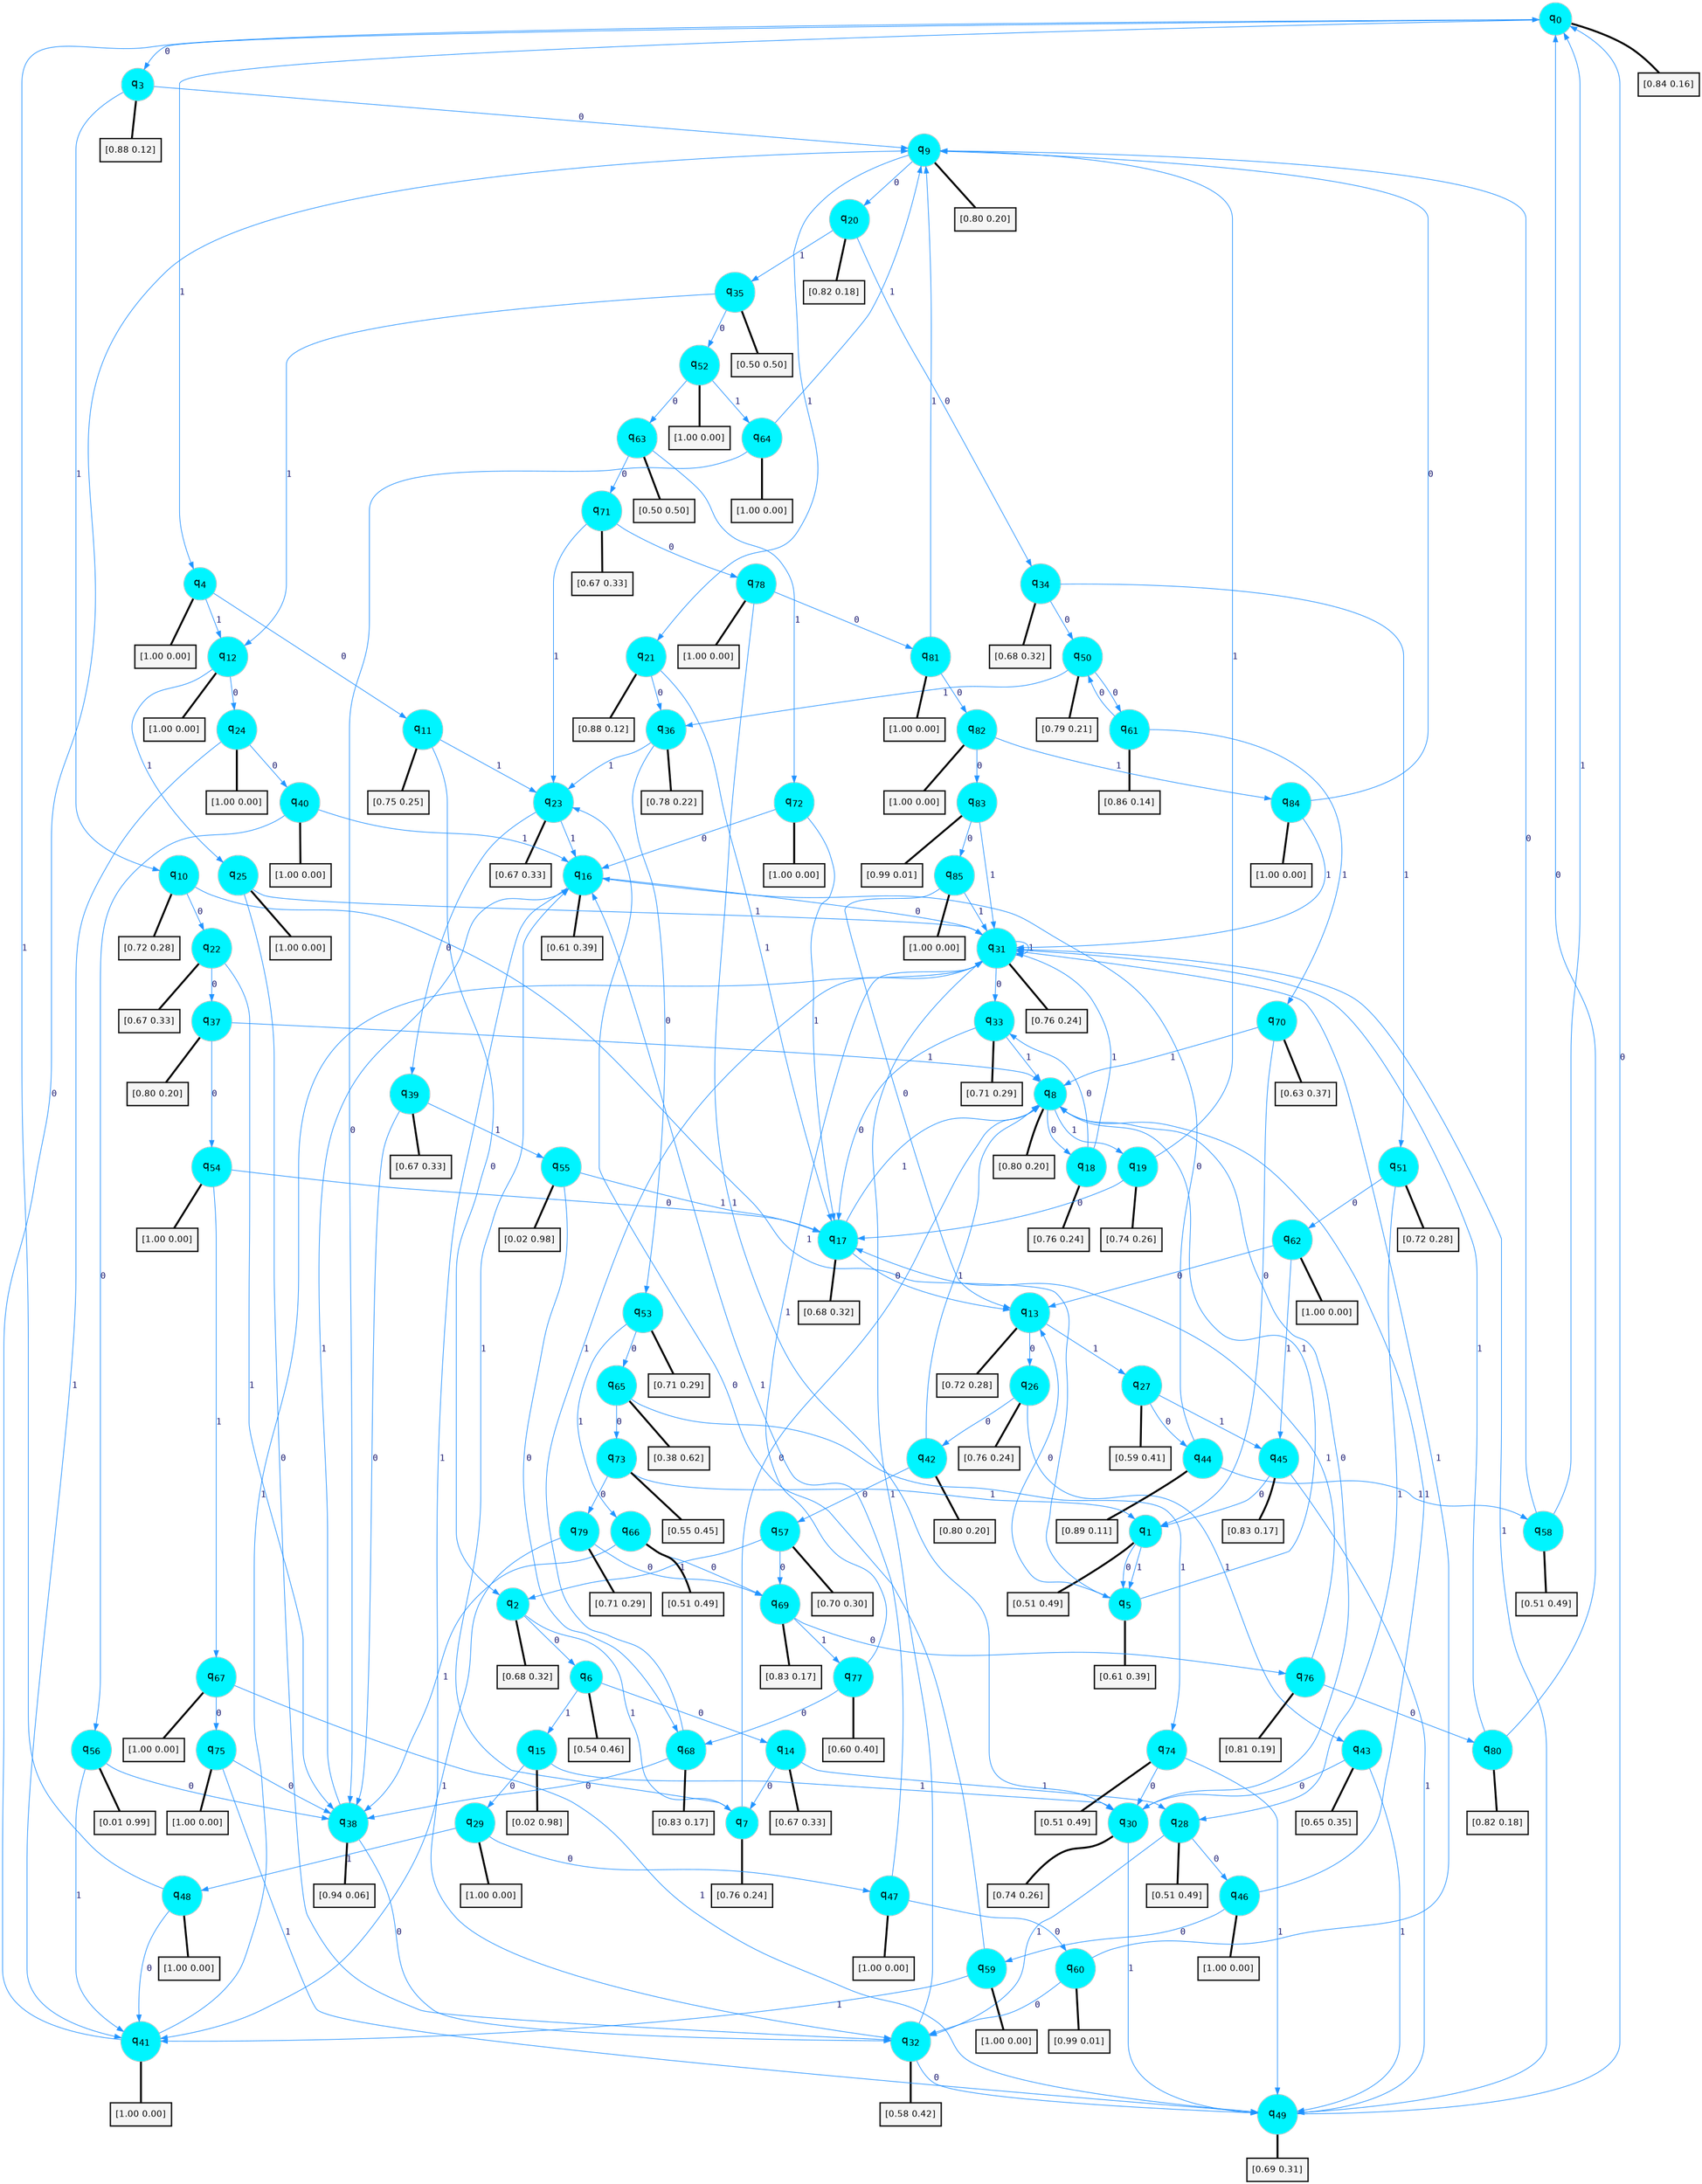 digraph G {
graph [
bgcolor=transparent, dpi=300, rankdir=TD, size="40,25"];
node [
color=gray, fillcolor=turquoise1, fontcolor=black, fontname=Helvetica, fontsize=16, fontweight=bold, shape=circle, style=filled];
edge [
arrowsize=1, color=dodgerblue1, fontcolor=midnightblue, fontname=courier, fontweight=bold, penwidth=1, style=solid, weight=20];
0[label=<q<SUB>0</SUB>>];
1[label=<q<SUB>1</SUB>>];
2[label=<q<SUB>2</SUB>>];
3[label=<q<SUB>3</SUB>>];
4[label=<q<SUB>4</SUB>>];
5[label=<q<SUB>5</SUB>>];
6[label=<q<SUB>6</SUB>>];
7[label=<q<SUB>7</SUB>>];
8[label=<q<SUB>8</SUB>>];
9[label=<q<SUB>9</SUB>>];
10[label=<q<SUB>10</SUB>>];
11[label=<q<SUB>11</SUB>>];
12[label=<q<SUB>12</SUB>>];
13[label=<q<SUB>13</SUB>>];
14[label=<q<SUB>14</SUB>>];
15[label=<q<SUB>15</SUB>>];
16[label=<q<SUB>16</SUB>>];
17[label=<q<SUB>17</SUB>>];
18[label=<q<SUB>18</SUB>>];
19[label=<q<SUB>19</SUB>>];
20[label=<q<SUB>20</SUB>>];
21[label=<q<SUB>21</SUB>>];
22[label=<q<SUB>22</SUB>>];
23[label=<q<SUB>23</SUB>>];
24[label=<q<SUB>24</SUB>>];
25[label=<q<SUB>25</SUB>>];
26[label=<q<SUB>26</SUB>>];
27[label=<q<SUB>27</SUB>>];
28[label=<q<SUB>28</SUB>>];
29[label=<q<SUB>29</SUB>>];
30[label=<q<SUB>30</SUB>>];
31[label=<q<SUB>31</SUB>>];
32[label=<q<SUB>32</SUB>>];
33[label=<q<SUB>33</SUB>>];
34[label=<q<SUB>34</SUB>>];
35[label=<q<SUB>35</SUB>>];
36[label=<q<SUB>36</SUB>>];
37[label=<q<SUB>37</SUB>>];
38[label=<q<SUB>38</SUB>>];
39[label=<q<SUB>39</SUB>>];
40[label=<q<SUB>40</SUB>>];
41[label=<q<SUB>41</SUB>>];
42[label=<q<SUB>42</SUB>>];
43[label=<q<SUB>43</SUB>>];
44[label=<q<SUB>44</SUB>>];
45[label=<q<SUB>45</SUB>>];
46[label=<q<SUB>46</SUB>>];
47[label=<q<SUB>47</SUB>>];
48[label=<q<SUB>48</SUB>>];
49[label=<q<SUB>49</SUB>>];
50[label=<q<SUB>50</SUB>>];
51[label=<q<SUB>51</SUB>>];
52[label=<q<SUB>52</SUB>>];
53[label=<q<SUB>53</SUB>>];
54[label=<q<SUB>54</SUB>>];
55[label=<q<SUB>55</SUB>>];
56[label=<q<SUB>56</SUB>>];
57[label=<q<SUB>57</SUB>>];
58[label=<q<SUB>58</SUB>>];
59[label=<q<SUB>59</SUB>>];
60[label=<q<SUB>60</SUB>>];
61[label=<q<SUB>61</SUB>>];
62[label=<q<SUB>62</SUB>>];
63[label=<q<SUB>63</SUB>>];
64[label=<q<SUB>64</SUB>>];
65[label=<q<SUB>65</SUB>>];
66[label=<q<SUB>66</SUB>>];
67[label=<q<SUB>67</SUB>>];
68[label=<q<SUB>68</SUB>>];
69[label=<q<SUB>69</SUB>>];
70[label=<q<SUB>70</SUB>>];
71[label=<q<SUB>71</SUB>>];
72[label=<q<SUB>72</SUB>>];
73[label=<q<SUB>73</SUB>>];
74[label=<q<SUB>74</SUB>>];
75[label=<q<SUB>75</SUB>>];
76[label=<q<SUB>76</SUB>>];
77[label=<q<SUB>77</SUB>>];
78[label=<q<SUB>78</SUB>>];
79[label=<q<SUB>79</SUB>>];
80[label=<q<SUB>80</SUB>>];
81[label=<q<SUB>81</SUB>>];
82[label=<q<SUB>82</SUB>>];
83[label=<q<SUB>83</SUB>>];
84[label=<q<SUB>84</SUB>>];
85[label=<q<SUB>85</SUB>>];
86[label="[0.84 0.16]", shape=box,fontcolor=black, fontname=Helvetica, fontsize=14, penwidth=2, fillcolor=whitesmoke,color=black];
87[label="[0.51 0.49]", shape=box,fontcolor=black, fontname=Helvetica, fontsize=14, penwidth=2, fillcolor=whitesmoke,color=black];
88[label="[0.68 0.32]", shape=box,fontcolor=black, fontname=Helvetica, fontsize=14, penwidth=2, fillcolor=whitesmoke,color=black];
89[label="[0.88 0.12]", shape=box,fontcolor=black, fontname=Helvetica, fontsize=14, penwidth=2, fillcolor=whitesmoke,color=black];
90[label="[1.00 0.00]", shape=box,fontcolor=black, fontname=Helvetica, fontsize=14, penwidth=2, fillcolor=whitesmoke,color=black];
91[label="[0.61 0.39]", shape=box,fontcolor=black, fontname=Helvetica, fontsize=14, penwidth=2, fillcolor=whitesmoke,color=black];
92[label="[0.54 0.46]", shape=box,fontcolor=black, fontname=Helvetica, fontsize=14, penwidth=2, fillcolor=whitesmoke,color=black];
93[label="[0.76 0.24]", shape=box,fontcolor=black, fontname=Helvetica, fontsize=14, penwidth=2, fillcolor=whitesmoke,color=black];
94[label="[0.80 0.20]", shape=box,fontcolor=black, fontname=Helvetica, fontsize=14, penwidth=2, fillcolor=whitesmoke,color=black];
95[label="[0.80 0.20]", shape=box,fontcolor=black, fontname=Helvetica, fontsize=14, penwidth=2, fillcolor=whitesmoke,color=black];
96[label="[0.72 0.28]", shape=box,fontcolor=black, fontname=Helvetica, fontsize=14, penwidth=2, fillcolor=whitesmoke,color=black];
97[label="[0.75 0.25]", shape=box,fontcolor=black, fontname=Helvetica, fontsize=14, penwidth=2, fillcolor=whitesmoke,color=black];
98[label="[1.00 0.00]", shape=box,fontcolor=black, fontname=Helvetica, fontsize=14, penwidth=2, fillcolor=whitesmoke,color=black];
99[label="[0.72 0.28]", shape=box,fontcolor=black, fontname=Helvetica, fontsize=14, penwidth=2, fillcolor=whitesmoke,color=black];
100[label="[0.67 0.33]", shape=box,fontcolor=black, fontname=Helvetica, fontsize=14, penwidth=2, fillcolor=whitesmoke,color=black];
101[label="[0.02 0.98]", shape=box,fontcolor=black, fontname=Helvetica, fontsize=14, penwidth=2, fillcolor=whitesmoke,color=black];
102[label="[0.61 0.39]", shape=box,fontcolor=black, fontname=Helvetica, fontsize=14, penwidth=2, fillcolor=whitesmoke,color=black];
103[label="[0.68 0.32]", shape=box,fontcolor=black, fontname=Helvetica, fontsize=14, penwidth=2, fillcolor=whitesmoke,color=black];
104[label="[0.76 0.24]", shape=box,fontcolor=black, fontname=Helvetica, fontsize=14, penwidth=2, fillcolor=whitesmoke,color=black];
105[label="[0.74 0.26]", shape=box,fontcolor=black, fontname=Helvetica, fontsize=14, penwidth=2, fillcolor=whitesmoke,color=black];
106[label="[0.82 0.18]", shape=box,fontcolor=black, fontname=Helvetica, fontsize=14, penwidth=2, fillcolor=whitesmoke,color=black];
107[label="[0.88 0.12]", shape=box,fontcolor=black, fontname=Helvetica, fontsize=14, penwidth=2, fillcolor=whitesmoke,color=black];
108[label="[0.67 0.33]", shape=box,fontcolor=black, fontname=Helvetica, fontsize=14, penwidth=2, fillcolor=whitesmoke,color=black];
109[label="[0.67 0.33]", shape=box,fontcolor=black, fontname=Helvetica, fontsize=14, penwidth=2, fillcolor=whitesmoke,color=black];
110[label="[1.00 0.00]", shape=box,fontcolor=black, fontname=Helvetica, fontsize=14, penwidth=2, fillcolor=whitesmoke,color=black];
111[label="[1.00 0.00]", shape=box,fontcolor=black, fontname=Helvetica, fontsize=14, penwidth=2, fillcolor=whitesmoke,color=black];
112[label="[0.76 0.24]", shape=box,fontcolor=black, fontname=Helvetica, fontsize=14, penwidth=2, fillcolor=whitesmoke,color=black];
113[label="[0.59 0.41]", shape=box,fontcolor=black, fontname=Helvetica, fontsize=14, penwidth=2, fillcolor=whitesmoke,color=black];
114[label="[0.51 0.49]", shape=box,fontcolor=black, fontname=Helvetica, fontsize=14, penwidth=2, fillcolor=whitesmoke,color=black];
115[label="[1.00 0.00]", shape=box,fontcolor=black, fontname=Helvetica, fontsize=14, penwidth=2, fillcolor=whitesmoke,color=black];
116[label="[0.74 0.26]", shape=box,fontcolor=black, fontname=Helvetica, fontsize=14, penwidth=2, fillcolor=whitesmoke,color=black];
117[label="[0.76 0.24]", shape=box,fontcolor=black, fontname=Helvetica, fontsize=14, penwidth=2, fillcolor=whitesmoke,color=black];
118[label="[0.58 0.42]", shape=box,fontcolor=black, fontname=Helvetica, fontsize=14, penwidth=2, fillcolor=whitesmoke,color=black];
119[label="[0.71 0.29]", shape=box,fontcolor=black, fontname=Helvetica, fontsize=14, penwidth=2, fillcolor=whitesmoke,color=black];
120[label="[0.68 0.32]", shape=box,fontcolor=black, fontname=Helvetica, fontsize=14, penwidth=2, fillcolor=whitesmoke,color=black];
121[label="[0.50 0.50]", shape=box,fontcolor=black, fontname=Helvetica, fontsize=14, penwidth=2, fillcolor=whitesmoke,color=black];
122[label="[0.78 0.22]", shape=box,fontcolor=black, fontname=Helvetica, fontsize=14, penwidth=2, fillcolor=whitesmoke,color=black];
123[label="[0.80 0.20]", shape=box,fontcolor=black, fontname=Helvetica, fontsize=14, penwidth=2, fillcolor=whitesmoke,color=black];
124[label="[0.94 0.06]", shape=box,fontcolor=black, fontname=Helvetica, fontsize=14, penwidth=2, fillcolor=whitesmoke,color=black];
125[label="[0.67 0.33]", shape=box,fontcolor=black, fontname=Helvetica, fontsize=14, penwidth=2, fillcolor=whitesmoke,color=black];
126[label="[1.00 0.00]", shape=box,fontcolor=black, fontname=Helvetica, fontsize=14, penwidth=2, fillcolor=whitesmoke,color=black];
127[label="[1.00 0.00]", shape=box,fontcolor=black, fontname=Helvetica, fontsize=14, penwidth=2, fillcolor=whitesmoke,color=black];
128[label="[0.80 0.20]", shape=box,fontcolor=black, fontname=Helvetica, fontsize=14, penwidth=2, fillcolor=whitesmoke,color=black];
129[label="[0.65 0.35]", shape=box,fontcolor=black, fontname=Helvetica, fontsize=14, penwidth=2, fillcolor=whitesmoke,color=black];
130[label="[0.89 0.11]", shape=box,fontcolor=black, fontname=Helvetica, fontsize=14, penwidth=2, fillcolor=whitesmoke,color=black];
131[label="[0.83 0.17]", shape=box,fontcolor=black, fontname=Helvetica, fontsize=14, penwidth=2, fillcolor=whitesmoke,color=black];
132[label="[1.00 0.00]", shape=box,fontcolor=black, fontname=Helvetica, fontsize=14, penwidth=2, fillcolor=whitesmoke,color=black];
133[label="[1.00 0.00]", shape=box,fontcolor=black, fontname=Helvetica, fontsize=14, penwidth=2, fillcolor=whitesmoke,color=black];
134[label="[1.00 0.00]", shape=box,fontcolor=black, fontname=Helvetica, fontsize=14, penwidth=2, fillcolor=whitesmoke,color=black];
135[label="[0.69 0.31]", shape=box,fontcolor=black, fontname=Helvetica, fontsize=14, penwidth=2, fillcolor=whitesmoke,color=black];
136[label="[0.79 0.21]", shape=box,fontcolor=black, fontname=Helvetica, fontsize=14, penwidth=2, fillcolor=whitesmoke,color=black];
137[label="[0.72 0.28]", shape=box,fontcolor=black, fontname=Helvetica, fontsize=14, penwidth=2, fillcolor=whitesmoke,color=black];
138[label="[1.00 0.00]", shape=box,fontcolor=black, fontname=Helvetica, fontsize=14, penwidth=2, fillcolor=whitesmoke,color=black];
139[label="[0.71 0.29]", shape=box,fontcolor=black, fontname=Helvetica, fontsize=14, penwidth=2, fillcolor=whitesmoke,color=black];
140[label="[1.00 0.00]", shape=box,fontcolor=black, fontname=Helvetica, fontsize=14, penwidth=2, fillcolor=whitesmoke,color=black];
141[label="[0.02 0.98]", shape=box,fontcolor=black, fontname=Helvetica, fontsize=14, penwidth=2, fillcolor=whitesmoke,color=black];
142[label="[0.01 0.99]", shape=box,fontcolor=black, fontname=Helvetica, fontsize=14, penwidth=2, fillcolor=whitesmoke,color=black];
143[label="[0.70 0.30]", shape=box,fontcolor=black, fontname=Helvetica, fontsize=14, penwidth=2, fillcolor=whitesmoke,color=black];
144[label="[0.51 0.49]", shape=box,fontcolor=black, fontname=Helvetica, fontsize=14, penwidth=2, fillcolor=whitesmoke,color=black];
145[label="[1.00 0.00]", shape=box,fontcolor=black, fontname=Helvetica, fontsize=14, penwidth=2, fillcolor=whitesmoke,color=black];
146[label="[0.99 0.01]", shape=box,fontcolor=black, fontname=Helvetica, fontsize=14, penwidth=2, fillcolor=whitesmoke,color=black];
147[label="[0.86 0.14]", shape=box,fontcolor=black, fontname=Helvetica, fontsize=14, penwidth=2, fillcolor=whitesmoke,color=black];
148[label="[1.00 0.00]", shape=box,fontcolor=black, fontname=Helvetica, fontsize=14, penwidth=2, fillcolor=whitesmoke,color=black];
149[label="[0.50 0.50]", shape=box,fontcolor=black, fontname=Helvetica, fontsize=14, penwidth=2, fillcolor=whitesmoke,color=black];
150[label="[1.00 0.00]", shape=box,fontcolor=black, fontname=Helvetica, fontsize=14, penwidth=2, fillcolor=whitesmoke,color=black];
151[label="[0.38 0.62]", shape=box,fontcolor=black, fontname=Helvetica, fontsize=14, penwidth=2, fillcolor=whitesmoke,color=black];
152[label="[0.51 0.49]", shape=box,fontcolor=black, fontname=Helvetica, fontsize=14, penwidth=2, fillcolor=whitesmoke,color=black];
153[label="[1.00 0.00]", shape=box,fontcolor=black, fontname=Helvetica, fontsize=14, penwidth=2, fillcolor=whitesmoke,color=black];
154[label="[0.83 0.17]", shape=box,fontcolor=black, fontname=Helvetica, fontsize=14, penwidth=2, fillcolor=whitesmoke,color=black];
155[label="[0.83 0.17]", shape=box,fontcolor=black, fontname=Helvetica, fontsize=14, penwidth=2, fillcolor=whitesmoke,color=black];
156[label="[0.63 0.37]", shape=box,fontcolor=black, fontname=Helvetica, fontsize=14, penwidth=2, fillcolor=whitesmoke,color=black];
157[label="[0.67 0.33]", shape=box,fontcolor=black, fontname=Helvetica, fontsize=14, penwidth=2, fillcolor=whitesmoke,color=black];
158[label="[1.00 0.00]", shape=box,fontcolor=black, fontname=Helvetica, fontsize=14, penwidth=2, fillcolor=whitesmoke,color=black];
159[label="[0.55 0.45]", shape=box,fontcolor=black, fontname=Helvetica, fontsize=14, penwidth=2, fillcolor=whitesmoke,color=black];
160[label="[0.51 0.49]", shape=box,fontcolor=black, fontname=Helvetica, fontsize=14, penwidth=2, fillcolor=whitesmoke,color=black];
161[label="[1.00 0.00]", shape=box,fontcolor=black, fontname=Helvetica, fontsize=14, penwidth=2, fillcolor=whitesmoke,color=black];
162[label="[0.81 0.19]", shape=box,fontcolor=black, fontname=Helvetica, fontsize=14, penwidth=2, fillcolor=whitesmoke,color=black];
163[label="[0.60 0.40]", shape=box,fontcolor=black, fontname=Helvetica, fontsize=14, penwidth=2, fillcolor=whitesmoke,color=black];
164[label="[1.00 0.00]", shape=box,fontcolor=black, fontname=Helvetica, fontsize=14, penwidth=2, fillcolor=whitesmoke,color=black];
165[label="[0.71 0.29]", shape=box,fontcolor=black, fontname=Helvetica, fontsize=14, penwidth=2, fillcolor=whitesmoke,color=black];
166[label="[0.82 0.18]", shape=box,fontcolor=black, fontname=Helvetica, fontsize=14, penwidth=2, fillcolor=whitesmoke,color=black];
167[label="[1.00 0.00]", shape=box,fontcolor=black, fontname=Helvetica, fontsize=14, penwidth=2, fillcolor=whitesmoke,color=black];
168[label="[1.00 0.00]", shape=box,fontcolor=black, fontname=Helvetica, fontsize=14, penwidth=2, fillcolor=whitesmoke,color=black];
169[label="[0.99 0.01]", shape=box,fontcolor=black, fontname=Helvetica, fontsize=14, penwidth=2, fillcolor=whitesmoke,color=black];
170[label="[1.00 0.00]", shape=box,fontcolor=black, fontname=Helvetica, fontsize=14, penwidth=2, fillcolor=whitesmoke,color=black];
171[label="[1.00 0.00]", shape=box,fontcolor=black, fontname=Helvetica, fontsize=14, penwidth=2, fillcolor=whitesmoke,color=black];
0->3 [label=0];
0->4 [label=1];
0->86 [arrowhead=none, penwidth=3,color=black];
1->5 [label=0];
1->5 [label=1];
1->87 [arrowhead=none, penwidth=3,color=black];
2->6 [label=0];
2->7 [label=1];
2->88 [arrowhead=none, penwidth=3,color=black];
3->9 [label=0];
3->10 [label=1];
3->89 [arrowhead=none, penwidth=3,color=black];
4->11 [label=0];
4->12 [label=1];
4->90 [arrowhead=none, penwidth=3,color=black];
5->13 [label=0];
5->8 [label=1];
5->91 [arrowhead=none, penwidth=3,color=black];
6->14 [label=0];
6->15 [label=1];
6->92 [arrowhead=none, penwidth=3,color=black];
7->8 [label=0];
7->16 [label=1];
7->93 [arrowhead=none, penwidth=3,color=black];
8->18 [label=0];
8->19 [label=1];
8->94 [arrowhead=none, penwidth=3,color=black];
9->20 [label=0];
9->21 [label=1];
9->95 [arrowhead=none, penwidth=3,color=black];
10->22 [label=0];
10->5 [label=1];
10->96 [arrowhead=none, penwidth=3,color=black];
11->2 [label=0];
11->23 [label=1];
11->97 [arrowhead=none, penwidth=3,color=black];
12->24 [label=0];
12->25 [label=1];
12->98 [arrowhead=none, penwidth=3,color=black];
13->26 [label=0];
13->27 [label=1];
13->99 [arrowhead=none, penwidth=3,color=black];
14->7 [label=0];
14->28 [label=1];
14->100 [arrowhead=none, penwidth=3,color=black];
15->29 [label=0];
15->30 [label=1];
15->101 [arrowhead=none, penwidth=3,color=black];
16->31 [label=0];
16->32 [label=1];
16->102 [arrowhead=none, penwidth=3,color=black];
17->13 [label=0];
17->8 [label=1];
17->103 [arrowhead=none, penwidth=3,color=black];
18->33 [label=0];
18->31 [label=1];
18->104 [arrowhead=none, penwidth=3,color=black];
19->17 [label=0];
19->9 [label=1];
19->105 [arrowhead=none, penwidth=3,color=black];
20->34 [label=0];
20->35 [label=1];
20->106 [arrowhead=none, penwidth=3,color=black];
21->36 [label=0];
21->17 [label=1];
21->107 [arrowhead=none, penwidth=3,color=black];
22->37 [label=0];
22->38 [label=1];
22->108 [arrowhead=none, penwidth=3,color=black];
23->39 [label=0];
23->16 [label=1];
23->109 [arrowhead=none, penwidth=3,color=black];
24->40 [label=0];
24->41 [label=1];
24->110 [arrowhead=none, penwidth=3,color=black];
25->32 [label=0];
25->31 [label=1];
25->111 [arrowhead=none, penwidth=3,color=black];
26->42 [label=0];
26->43 [label=1];
26->112 [arrowhead=none, penwidth=3,color=black];
27->44 [label=0];
27->45 [label=1];
27->113 [arrowhead=none, penwidth=3,color=black];
28->46 [label=0];
28->32 [label=1];
28->114 [arrowhead=none, penwidth=3,color=black];
29->47 [label=0];
29->48 [label=1];
29->115 [arrowhead=none, penwidth=3,color=black];
30->8 [label=0];
30->49 [label=1];
30->116 [arrowhead=none, penwidth=3,color=black];
31->33 [label=0];
31->31 [label=1];
31->117 [arrowhead=none, penwidth=3,color=black];
32->49 [label=0];
32->31 [label=1];
32->118 [arrowhead=none, penwidth=3,color=black];
33->17 [label=0];
33->8 [label=1];
33->119 [arrowhead=none, penwidth=3,color=black];
34->50 [label=0];
34->51 [label=1];
34->120 [arrowhead=none, penwidth=3,color=black];
35->52 [label=0];
35->12 [label=1];
35->121 [arrowhead=none, penwidth=3,color=black];
36->53 [label=0];
36->23 [label=1];
36->122 [arrowhead=none, penwidth=3,color=black];
37->54 [label=0];
37->8 [label=1];
37->123 [arrowhead=none, penwidth=3,color=black];
38->32 [label=0];
38->16 [label=1];
38->124 [arrowhead=none, penwidth=3,color=black];
39->38 [label=0];
39->55 [label=1];
39->125 [arrowhead=none, penwidth=3,color=black];
40->56 [label=0];
40->16 [label=1];
40->126 [arrowhead=none, penwidth=3,color=black];
41->9 [label=0];
41->31 [label=1];
41->127 [arrowhead=none, penwidth=3,color=black];
42->57 [label=0];
42->8 [label=1];
42->128 [arrowhead=none, penwidth=3,color=black];
43->30 [label=0];
43->49 [label=1];
43->129 [arrowhead=none, penwidth=3,color=black];
44->16 [label=0];
44->58 [label=1];
44->130 [arrowhead=none, penwidth=3,color=black];
45->1 [label=0];
45->49 [label=1];
45->131 [arrowhead=none, penwidth=3,color=black];
46->59 [label=0];
46->8 [label=1];
46->132 [arrowhead=none, penwidth=3,color=black];
47->60 [label=0];
47->16 [label=1];
47->133 [arrowhead=none, penwidth=3,color=black];
48->41 [label=0];
48->0 [label=1];
48->134 [arrowhead=none, penwidth=3,color=black];
49->0 [label=0];
49->31 [label=1];
49->135 [arrowhead=none, penwidth=3,color=black];
50->61 [label=0];
50->36 [label=1];
50->136 [arrowhead=none, penwidth=3,color=black];
51->62 [label=0];
51->28 [label=1];
51->137 [arrowhead=none, penwidth=3,color=black];
52->63 [label=0];
52->64 [label=1];
52->138 [arrowhead=none, penwidth=3,color=black];
53->65 [label=0];
53->66 [label=1];
53->139 [arrowhead=none, penwidth=3,color=black];
54->17 [label=0];
54->67 [label=1];
54->140 [arrowhead=none, penwidth=3,color=black];
55->68 [label=0];
55->17 [label=1];
55->141 [arrowhead=none, penwidth=3,color=black];
56->38 [label=0];
56->41 [label=1];
56->142 [arrowhead=none, penwidth=3,color=black];
57->69 [label=0];
57->2 [label=1];
57->143 [arrowhead=none, penwidth=3,color=black];
58->9 [label=0];
58->0 [label=1];
58->144 [arrowhead=none, penwidth=3,color=black];
59->23 [label=0];
59->41 [label=1];
59->145 [arrowhead=none, penwidth=3,color=black];
60->32 [label=0];
60->31 [label=1];
60->146 [arrowhead=none, penwidth=3,color=black];
61->50 [label=0];
61->70 [label=1];
61->147 [arrowhead=none, penwidth=3,color=black];
62->13 [label=0];
62->45 [label=1];
62->148 [arrowhead=none, penwidth=3,color=black];
63->71 [label=0];
63->72 [label=1];
63->149 [arrowhead=none, penwidth=3,color=black];
64->38 [label=0];
64->9 [label=1];
64->150 [arrowhead=none, penwidth=3,color=black];
65->73 [label=0];
65->74 [label=1];
65->151 [arrowhead=none, penwidth=3,color=black];
66->69 [label=0];
66->38 [label=1];
66->152 [arrowhead=none, penwidth=3,color=black];
67->75 [label=0];
67->49 [label=1];
67->153 [arrowhead=none, penwidth=3,color=black];
68->38 [label=0];
68->31 [label=1];
68->154 [arrowhead=none, penwidth=3,color=black];
69->76 [label=0];
69->77 [label=1];
69->155 [arrowhead=none, penwidth=3,color=black];
70->1 [label=0];
70->8 [label=1];
70->156 [arrowhead=none, penwidth=3,color=black];
71->78 [label=0];
71->23 [label=1];
71->157 [arrowhead=none, penwidth=3,color=black];
72->16 [label=0];
72->17 [label=1];
72->158 [arrowhead=none, penwidth=3,color=black];
73->79 [label=0];
73->1 [label=1];
73->159 [arrowhead=none, penwidth=3,color=black];
74->30 [label=0];
74->49 [label=1];
74->160 [arrowhead=none, penwidth=3,color=black];
75->38 [label=0];
75->49 [label=1];
75->161 [arrowhead=none, penwidth=3,color=black];
76->80 [label=0];
76->17 [label=1];
76->162 [arrowhead=none, penwidth=3,color=black];
77->68 [label=0];
77->31 [label=1];
77->163 [arrowhead=none, penwidth=3,color=black];
78->81 [label=0];
78->30 [label=1];
78->164 [arrowhead=none, penwidth=3,color=black];
79->69 [label=0];
79->41 [label=1];
79->165 [arrowhead=none, penwidth=3,color=black];
80->0 [label=0];
80->31 [label=1];
80->166 [arrowhead=none, penwidth=3,color=black];
81->82 [label=0];
81->9 [label=1];
81->167 [arrowhead=none, penwidth=3,color=black];
82->83 [label=0];
82->84 [label=1];
82->168 [arrowhead=none, penwidth=3,color=black];
83->85 [label=0];
83->31 [label=1];
83->169 [arrowhead=none, penwidth=3,color=black];
84->9 [label=0];
84->31 [label=1];
84->170 [arrowhead=none, penwidth=3,color=black];
85->13 [label=0];
85->31 [label=1];
85->171 [arrowhead=none, penwidth=3,color=black];
}
